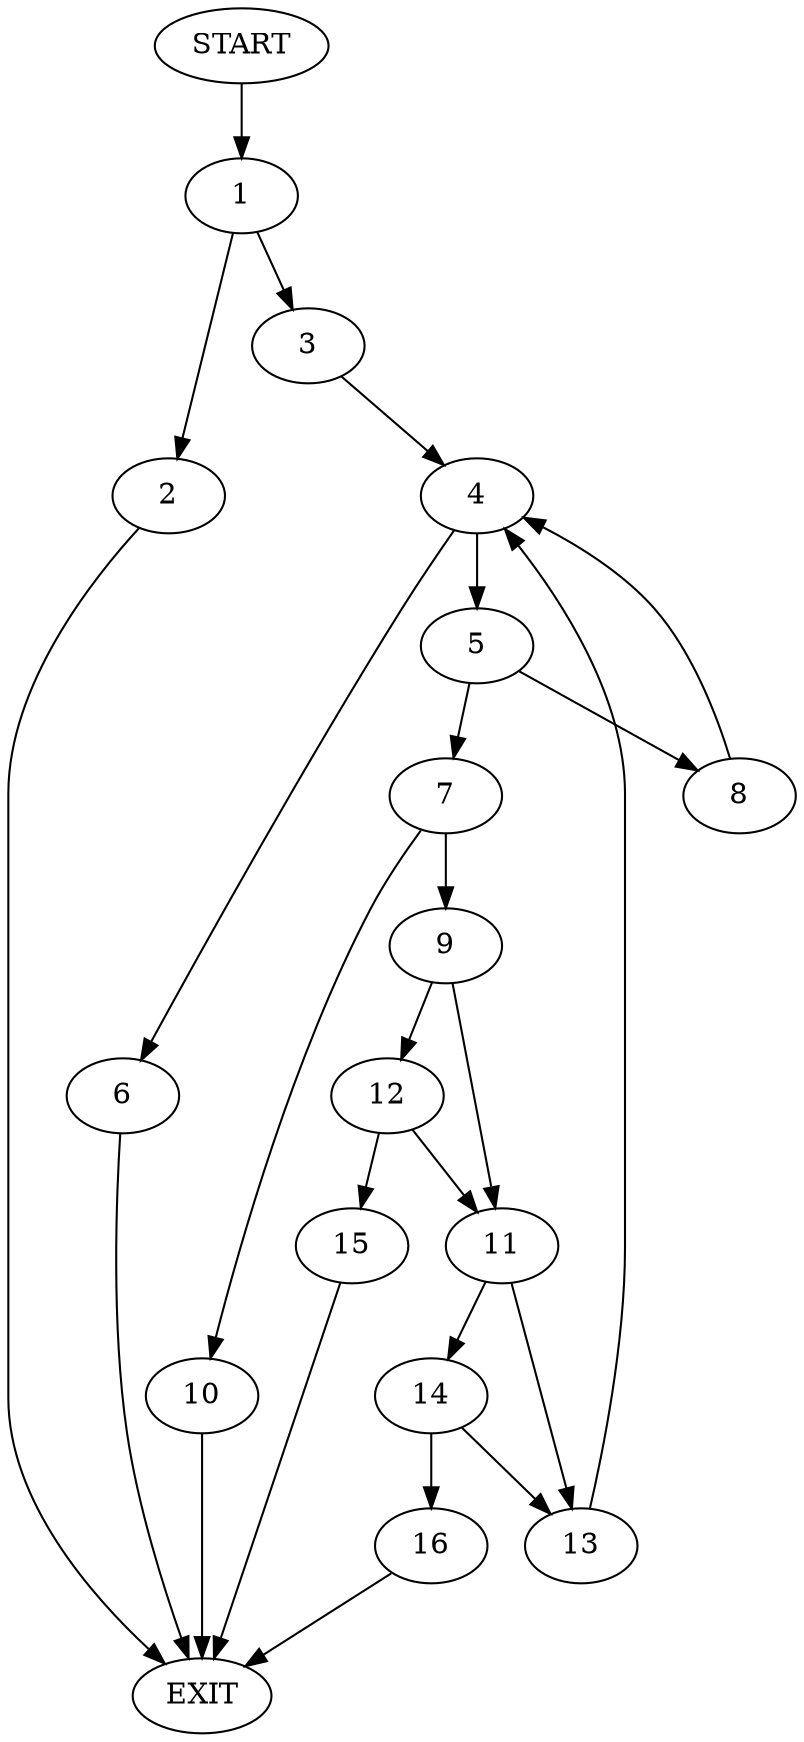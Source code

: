 digraph {
0 [label="START"]
17 [label="EXIT"]
0 -> 1
1 -> 2
1 -> 3
2 -> 17
3 -> 4
4 -> 5
4 -> 6
5 -> 7
5 -> 8
6 -> 17
7 -> 9
7 -> 10
8 -> 4
10 -> 17
9 -> 11
9 -> 12
11 -> 13
11 -> 14
12 -> 15
12 -> 11
15 -> 17
14 -> 16
14 -> 13
13 -> 4
16 -> 17
}
